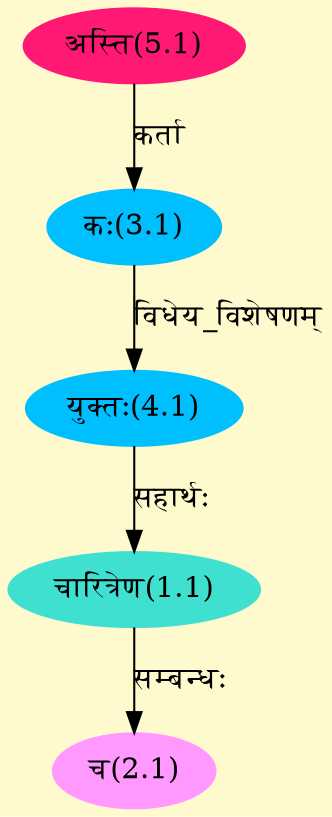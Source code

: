 digraph G{
rankdir=BT;
 compound=true;
 bgcolor="lemonchiffon1";
Node1_1 [style=filled, color="#40E0D0" label = "चारित्रेण(1.1)"]
Node4_1 [style=filled, color="#00BFFF" label = "युक्तः(4.1)"]
Node2_1 [style=filled, color="#FF99FF" label = "च(2.1)"]
Node3_1 [style=filled, color="#00BFFF" label = "कः(3.1)"]
Node5_1 [style=filled, color="#FF1975" label = "अस्ति(5.1)"]
/* Start of Relations section */

Node1_1 -> Node4_1 [  label="सहार्थः"  dir="back" ]
Node2_1 -> Node1_1 [  label="सम्बन्धः"  dir="back" ]
Node3_1 -> Node5_1 [  label="कर्ता"  dir="back" ]
Node4_1 -> Node3_1 [  label="विधेय_विशेषणम्"  dir="back" ]
}
